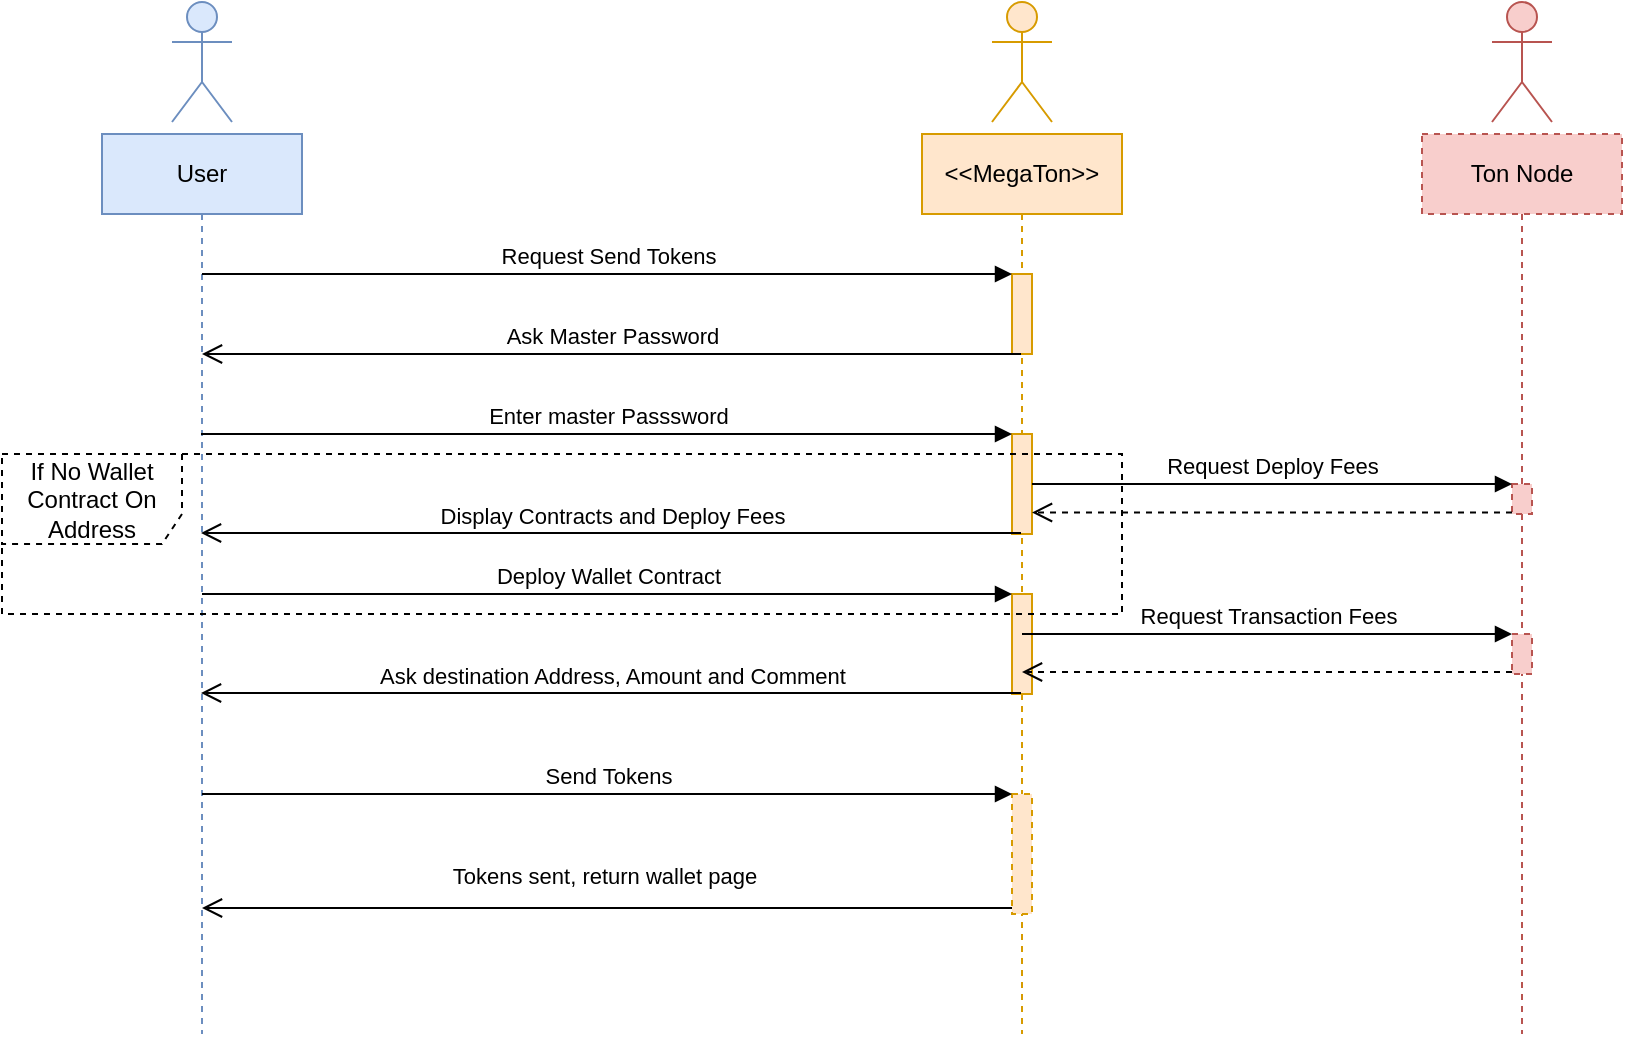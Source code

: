 <mxfile version="14.6.5" type="device"><diagram id="LNZLbI8lmJz1wYED9yCW" name="Page-1"><mxGraphModel dx="1038" dy="491" grid="1" gridSize="10" guides="1" tooltips="1" connect="1" arrows="1" fold="1" page="1" pageScale="1" pageWidth="850" pageHeight="1100" math="0" shadow="0"><root><mxCell id="0"/><mxCell id="1" parent="0"/><mxCell id="k6P_Wfh4p1VBhi5gB7CR-39" value="&amp;lt;&amp;lt;MegaTon&amp;gt;&amp;gt;" style="shape=umlLifeline;perimeter=lifelinePerimeter;whiteSpace=wrap;html=1;container=1;collapsible=0;recursiveResize=0;outlineConnect=0;fillColor=#ffe6cc;strokeColor=#d79b00;" vertex="1" parent="1"><mxGeometry x="460" y="80" width="100" height="450" as="geometry"/></mxCell><mxCell id="k6P_Wfh4p1VBhi5gB7CR-40" value="" style="html=1;points=[];perimeter=orthogonalPerimeter;fillColor=#ffe6cc;strokeColor=#d79b00;" vertex="1" parent="k6P_Wfh4p1VBhi5gB7CR-39"><mxGeometry x="45" y="70" width="10" height="40" as="geometry"/></mxCell><mxCell id="k6P_Wfh4p1VBhi5gB7CR-41" value="" style="html=1;points=[];perimeter=orthogonalPerimeter;fillColor=#ffe6cc;strokeColor=#d79b00;" vertex="1" parent="k6P_Wfh4p1VBhi5gB7CR-39"><mxGeometry x="45" y="150" width="10" height="50" as="geometry"/></mxCell><mxCell id="k6P_Wfh4p1VBhi5gB7CR-42" value="" style="html=1;points=[];perimeter=orthogonalPerimeter;fillColor=#ffe6cc;strokeColor=#d79b00;" vertex="1" parent="k6P_Wfh4p1VBhi5gB7CR-39"><mxGeometry x="45" y="230" width="10" height="50" as="geometry"/></mxCell><mxCell id="k6P_Wfh4p1VBhi5gB7CR-43" value="" style="html=1;points=[];perimeter=orthogonalPerimeter;dashed=1;fillColor=#ffe6cc;strokeColor=#d79b00;" vertex="1" parent="k6P_Wfh4p1VBhi5gB7CR-39"><mxGeometry x="45" y="330" width="10" height="60" as="geometry"/></mxCell><mxCell id="k6P_Wfh4p1VBhi5gB7CR-44" value="User" style="shape=umlLifeline;perimeter=lifelinePerimeter;whiteSpace=wrap;html=1;container=1;collapsible=0;recursiveResize=0;outlineConnect=0;fillColor=#dae8fc;strokeColor=#6c8ebf;" vertex="1" parent="1"><mxGeometry x="50" y="80" width="100" height="450" as="geometry"/></mxCell><mxCell id="k6P_Wfh4p1VBhi5gB7CR-45" value="" style="shape=umlActor;verticalLabelPosition=bottom;verticalAlign=top;html=1;fillColor=#ffe6cc;strokeColor=#d79b00;" vertex="1" parent="1"><mxGeometry x="495" y="14" width="30" height="60" as="geometry"/></mxCell><mxCell id="k6P_Wfh4p1VBhi5gB7CR-46" value="" style="shape=umlActor;verticalLabelPosition=bottom;verticalAlign=top;html=1;fillColor=#dae8fc;strokeColor=#6c8ebf;" vertex="1" parent="1"><mxGeometry x="85" y="14" width="30" height="60" as="geometry"/></mxCell><mxCell id="k6P_Wfh4p1VBhi5gB7CR-47" value="Request Send Tokens" style="html=1;verticalAlign=bottom;endArrow=block;entryX=0;entryY=0;" edge="1" parent="1" source="k6P_Wfh4p1VBhi5gB7CR-44" target="k6P_Wfh4p1VBhi5gB7CR-40"><mxGeometry relative="1" as="geometry"><mxPoint x="165" y="150" as="sourcePoint"/></mxGeometry></mxCell><mxCell id="k6P_Wfh4p1VBhi5gB7CR-48" value="Ask Master Password" style="html=1;verticalAlign=bottom;endArrow=open;endSize=8;" edge="1" parent="1" source="k6P_Wfh4p1VBhi5gB7CR-39" target="k6P_Wfh4p1VBhi5gB7CR-44"><mxGeometry relative="1" as="geometry"><mxPoint x="240" y="230" as="sourcePoint"/><mxPoint x="110" y="230" as="targetPoint"/><Array as="points"><mxPoint x="170" y="190"/></Array></mxGeometry></mxCell><mxCell id="k6P_Wfh4p1VBhi5gB7CR-49" value="Enter master Passsword" style="html=1;verticalAlign=bottom;endArrow=block;entryX=0;entryY=0;" edge="1" parent="1" target="k6P_Wfh4p1VBhi5gB7CR-41"><mxGeometry relative="1" as="geometry"><mxPoint x="99.5" y="230.0" as="sourcePoint"/></mxGeometry></mxCell><mxCell id="k6P_Wfh4p1VBhi5gB7CR-50" value="Display Contracts and Deploy Fees" style="html=1;verticalAlign=bottom;endArrow=open;endSize=8;" edge="1" parent="1" source="k6P_Wfh4p1VBhi5gB7CR-39"><mxGeometry relative="1" as="geometry"><mxPoint x="99.5" y="279.5" as="targetPoint"/><mxPoint x="365" y="279.5" as="sourcePoint"/></mxGeometry></mxCell><mxCell id="k6P_Wfh4p1VBhi5gB7CR-51" value="Deploy Wallet Contract" style="html=1;verticalAlign=bottom;endArrow=block;entryX=0;entryY=0;" edge="1" parent="1" source="k6P_Wfh4p1VBhi5gB7CR-44" target="k6P_Wfh4p1VBhi5gB7CR-42"><mxGeometry relative="1" as="geometry"><mxPoint x="165" y="290" as="sourcePoint"/></mxGeometry></mxCell><mxCell id="k6P_Wfh4p1VBhi5gB7CR-52" value="Ask destination Address, Amount and Comment" style="html=1;verticalAlign=bottom;endArrow=open;endSize=8;" edge="1" parent="1" source="k6P_Wfh4p1VBhi5gB7CR-39"><mxGeometry relative="1" as="geometry"><mxPoint x="99.5" y="359.5" as="targetPoint"/><mxPoint x="365" y="359.5" as="sourcePoint"/></mxGeometry></mxCell><mxCell id="k6P_Wfh4p1VBhi5gB7CR-53" value="Send Tokens" style="html=1;verticalAlign=bottom;endArrow=block;entryX=0;entryY=0;" edge="1" parent="1" source="k6P_Wfh4p1VBhi5gB7CR-44" target="k6P_Wfh4p1VBhi5gB7CR-43"><mxGeometry relative="1" as="geometry"><mxPoint x="515" y="410" as="sourcePoint"/></mxGeometry></mxCell><mxCell id="k6P_Wfh4p1VBhi5gB7CR-54" value="Tokens sent, return wallet page" style="html=1;verticalAlign=bottom;endArrow=open;endSize=8;exitX=0;exitY=0.95;" edge="1" parent="1" source="k6P_Wfh4p1VBhi5gB7CR-43" target="k6P_Wfh4p1VBhi5gB7CR-44"><mxGeometry x="0.009" y="-7" relative="1" as="geometry"><mxPoint x="515" y="486" as="targetPoint"/><mxPoint as="offset"/></mxGeometry></mxCell><mxCell id="k6P_Wfh4p1VBhi5gB7CR-55" value="Ton Node" style="shape=umlLifeline;perimeter=lifelinePerimeter;whiteSpace=wrap;html=1;container=1;collapsible=0;recursiveResize=0;outlineConnect=0;dashed=1;fillColor=#f8cecc;strokeColor=#b85450;" vertex="1" parent="1"><mxGeometry x="710" y="80" width="100" height="450" as="geometry"/></mxCell><mxCell id="k6P_Wfh4p1VBhi5gB7CR-56" value="" style="html=1;points=[];perimeter=orthogonalPerimeter;dashed=1;fillColor=#f8cecc;strokeColor=#b85450;" vertex="1" parent="k6P_Wfh4p1VBhi5gB7CR-55"><mxGeometry x="45" y="175" width="10" height="15" as="geometry"/></mxCell><mxCell id="k6P_Wfh4p1VBhi5gB7CR-57" value="" style="html=1;points=[];perimeter=orthogonalPerimeter;dashed=1;fillColor=#f8cecc;strokeColor=#b85450;" vertex="1" parent="k6P_Wfh4p1VBhi5gB7CR-55"><mxGeometry x="45" y="250" width="10" height="20" as="geometry"/></mxCell><mxCell id="k6P_Wfh4p1VBhi5gB7CR-58" value="" style="shape=umlActor;verticalLabelPosition=bottom;verticalAlign=top;html=1;fillColor=#f8cecc;strokeColor=#b85450;" vertex="1" parent="1"><mxGeometry x="745" y="14" width="30" height="60" as="geometry"/></mxCell><mxCell id="k6P_Wfh4p1VBhi5gB7CR-59" value="" style="html=1;verticalAlign=bottom;endArrow=open;endSize=8;exitX=0;exitY=0.95;dashed=1;" edge="1" parent="1" source="k6P_Wfh4p1VBhi5gB7CR-56" target="k6P_Wfh4p1VBhi5gB7CR-41"><mxGeometry relative="1" as="geometry"><mxPoint x="685" y="341" as="targetPoint"/></mxGeometry></mxCell><mxCell id="k6P_Wfh4p1VBhi5gB7CR-60" value="Request Deploy Fees" style="html=1;verticalAlign=bottom;endArrow=block;entryX=0;entryY=0;" edge="1" parent="1" source="k6P_Wfh4p1VBhi5gB7CR-41" target="k6P_Wfh4p1VBhi5gB7CR-56"><mxGeometry relative="1" as="geometry"><mxPoint x="685" y="265" as="sourcePoint"/></mxGeometry></mxCell><mxCell id="k6P_Wfh4p1VBhi5gB7CR-61" value="If No Wallet Contract On Address" style="shape=umlFrame;whiteSpace=wrap;html=1;width=90;height=45;dashed=1;" vertex="1" parent="1"><mxGeometry y="240" width="560" height="80" as="geometry"/></mxCell><mxCell id="k6P_Wfh4p1VBhi5gB7CR-62" value="Request Transaction Fees" style="html=1;verticalAlign=bottom;endArrow=block;entryX=0;entryY=0;" edge="1" parent="1" source="k6P_Wfh4p1VBhi5gB7CR-39" target="k6P_Wfh4p1VBhi5gB7CR-57"><mxGeometry relative="1" as="geometry"><mxPoint x="685" y="330" as="sourcePoint"/></mxGeometry></mxCell><mxCell id="k6P_Wfh4p1VBhi5gB7CR-63" value="" style="html=1;verticalAlign=bottom;endArrow=open;dashed=1;endSize=8;exitX=0;exitY=0.95;" edge="1" parent="1" source="k6P_Wfh4p1VBhi5gB7CR-57" target="k6P_Wfh4p1VBhi5gB7CR-39"><mxGeometry relative="1" as="geometry"><mxPoint x="685" y="406" as="targetPoint"/></mxGeometry></mxCell></root></mxGraphModel></diagram></mxfile>